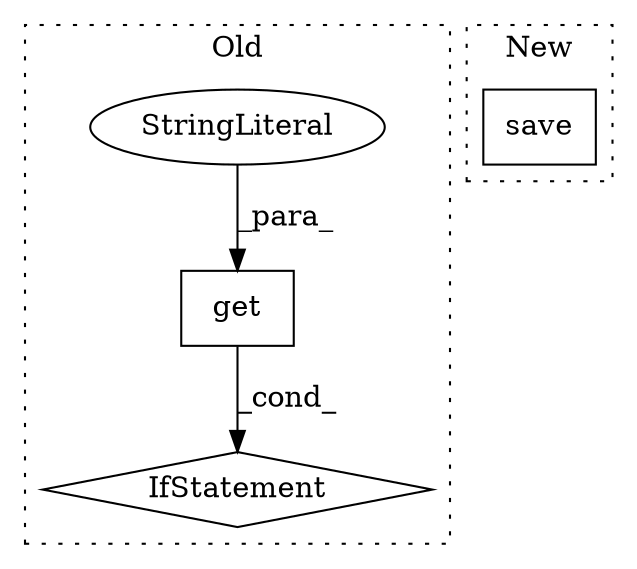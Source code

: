 digraph G {
subgraph cluster0 {
1 [label="get" a="32" s="2731,2752" l="4,1" shape="box"];
3 [label="IfStatement" a="25" s="2721,2753" l="4,2" shape="diamond"];
4 [label="StringLiteral" a="45" s="2735" l="12" shape="ellipse"];
label = "Old";
style="dotted";
}
subgraph cluster1 {
2 [label="save" a="32" s="6134,6176" l="5,1" shape="box"];
label = "New";
style="dotted";
}
1 -> 3 [label="_cond_"];
4 -> 1 [label="_para_"];
}